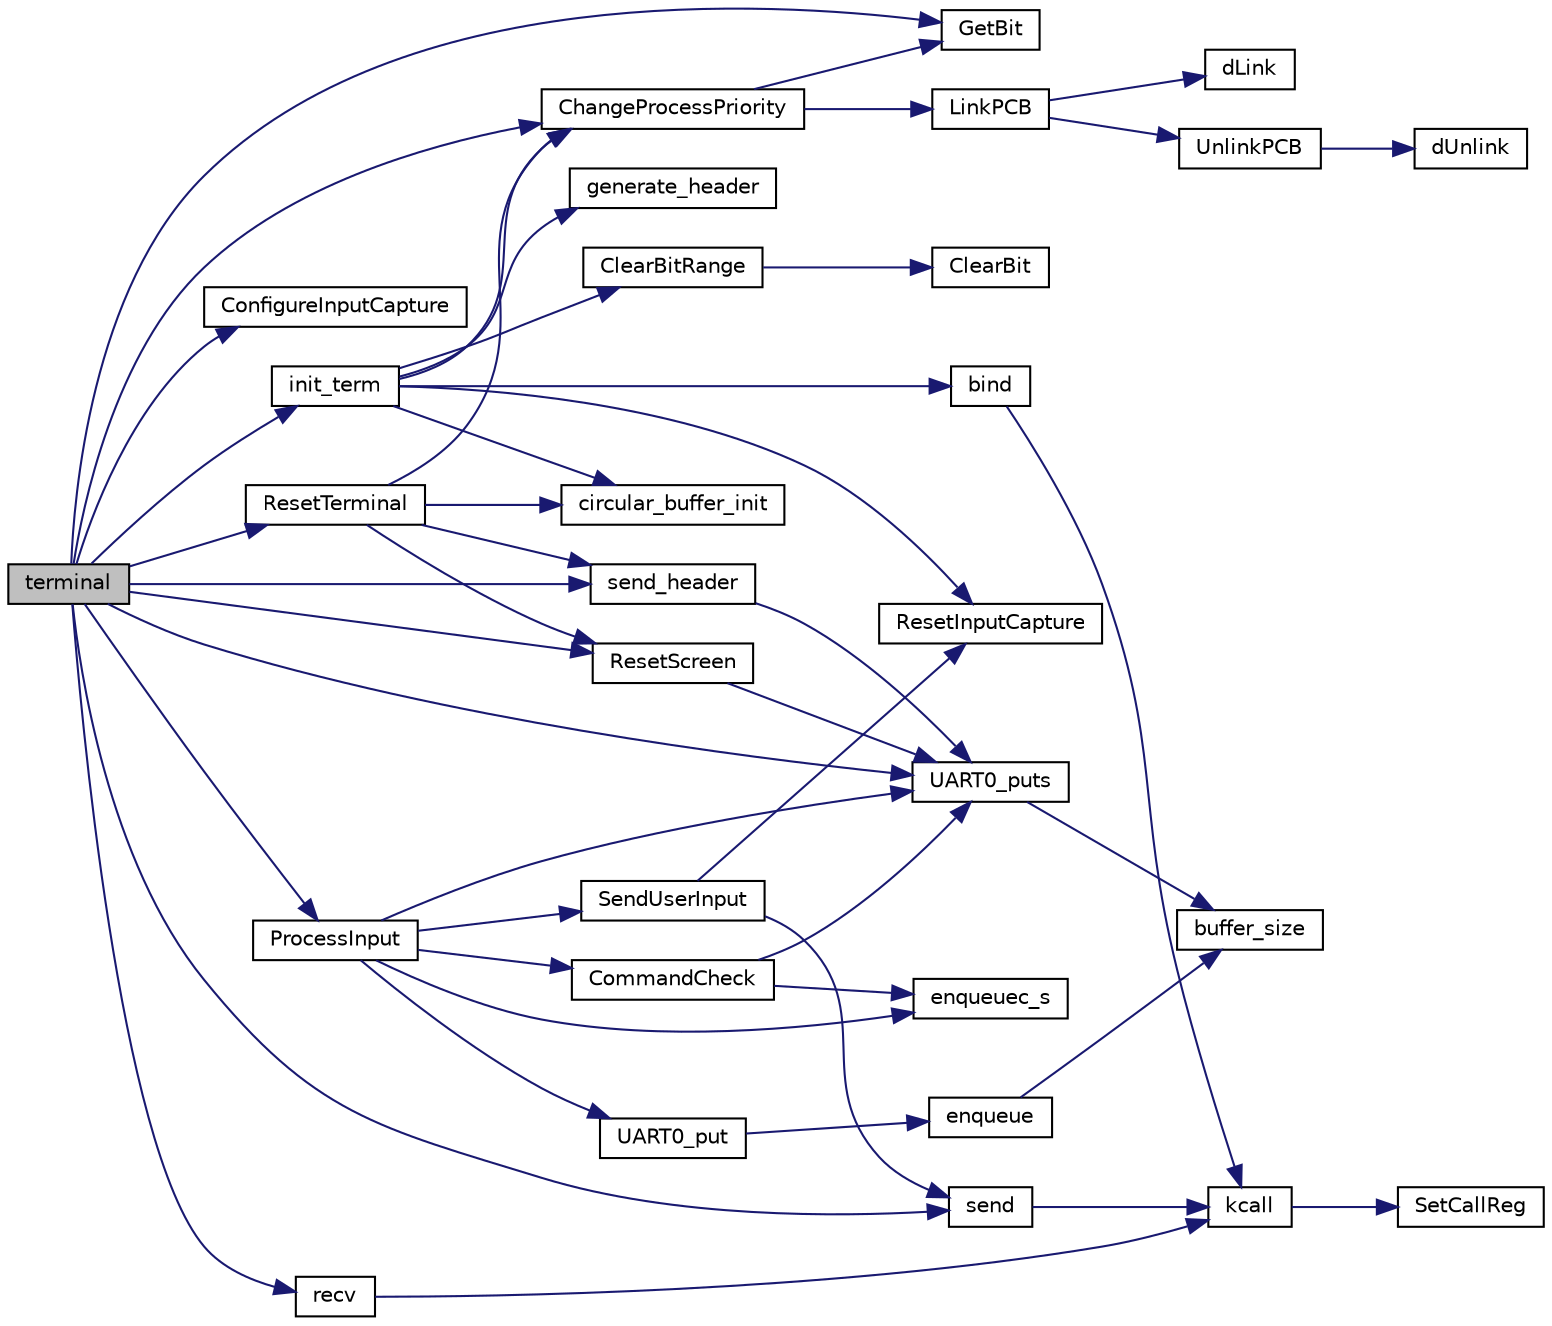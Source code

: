 digraph "terminal"
{
 // LATEX_PDF_SIZE
  edge [fontname="Helvetica",fontsize="10",labelfontname="Helvetica",labelfontsize="10"];
  node [fontname="Helvetica",fontsize="10",shape=record];
  rankdir="LR";
  Node1 [label="terminal",height=0.2,width=0.4,color="black", fillcolor="grey75", style="filled", fontcolor="black",tooltip="Terminal process."];
  Node1 -> Node2 [color="midnightblue",fontsize="10",style="solid"];
  Node2 [label="ChangeProcessPriority",height=0.2,width=0.4,color="black", fillcolor="white", style="filled",URL="$k__processes_8c.html#a3516c38f02e3664cc6db527c4bf33c03",tooltip="Changes the priority of a process."];
  Node2 -> Node3 [color="midnightblue",fontsize="10",style="solid"];
  Node3 [label="GetBit",height=0.2,width=0.4,color="black", fillcolor="white", style="filled",URL="$bitmap_8c.html#aea47b36efa670baedacd8eb1c8cefed9",tooltip="Gets thevalue of a specific bit in a bitmap."];
  Node2 -> Node4 [color="midnightblue",fontsize="10",style="solid"];
  Node4 [label="LinkPCB",height=0.2,width=0.4,color="black", fillcolor="white", style="filled",URL="$k__scheduler_8c.html#a6fa07eff4335f7eca76b95872e445907",tooltip="Links a PCB into a specific priority queue."];
  Node4 -> Node5 [color="midnightblue",fontsize="10",style="solid"];
  Node5 [label="dLink",height=0.2,width=0.4,color="black", fillcolor="white", style="filled",URL="$dlist_8c.html#af800d7b4d997230f7d590c452dcb1ea3",tooltip="Links a node into the back of another."];
  Node4 -> Node6 [color="midnightblue",fontsize="10",style="solid"];
  Node6 [label="UnlinkPCB",height=0.2,width=0.4,color="black", fillcolor="white", style="filled",URL="$k__scheduler_8c.html#a020cd5ae59a5fa38146a31260f17ee30",tooltip="Unlinks PCB from its Process queue."];
  Node6 -> Node7 [color="midnightblue",fontsize="10",style="solid"];
  Node7 [label="dUnlink",height=0.2,width=0.4,color="black", fillcolor="white", style="filled",URL="$dlist_8c.html#a4ac5bcc32a4b91f514e4eeff11361b61",tooltip="Unlinks a node from its current list."];
  Node1 -> Node8 [color="midnightblue",fontsize="10",style="solid"];
  Node8 [label="ConfigureInputCapture",height=0.2,width=0.4,color="black", fillcolor="white", style="filled",URL="$k__terminal_8c.html#a5ce9f04f34a42384329c6b8950731295",tooltip="Configures the terminal's input capture settings based on supplied metadata."];
  Node1 -> Node3 [color="midnightblue",fontsize="10",style="solid"];
  Node1 -> Node9 [color="midnightblue",fontsize="10",style="solid"];
  Node9 [label="init_term",height=0.2,width=0.4,color="black", fillcolor="white", style="filled",URL="$k__terminal_8c.html#a3cbd88ed10b5fb037f3a043d3513cbf3",tooltip="Initializes the terminal settings."];
  Node9 -> Node10 [color="midnightblue",fontsize="10",style="solid"];
  Node10 [label="bind",height=0.2,width=0.4,color="black", fillcolor="white", style="filled",URL="$calls_8c.html#af77c30ce11306b9f5fcd5dbd97db3a56",tooltip="Binds a message box to the running process."];
  Node10 -> Node11 [color="midnightblue",fontsize="10",style="solid"];
  Node11 [label="kcall",height=0.2,width=0.4,color="black", fillcolor="white", style="filled",URL="$calls_8c.html#a84f7c9fb55cbe7f8924be7b30eef3926",tooltip="Sets up the kernel call and gives CPU control to the kernel to service the call."];
  Node11 -> Node12 [color="midnightblue",fontsize="10",style="solid"];
  Node12 [label="SetCallReg",height=0.2,width=0.4,color="black", fillcolor="white", style="filled",URL="$k__cpu_8c.html#a49e8ab7828a8458da2c0a7115ceb5076",tooltip="Sets the designated kernel call register with a pointer to a kernel call structure."];
  Node9 -> Node2 [color="midnightblue",fontsize="10",style="solid"];
  Node9 -> Node13 [color="midnightblue",fontsize="10",style="solid"];
  Node13 [label="circular_buffer_init",height=0.2,width=0.4,color="black", fillcolor="white", style="filled",URL="$cirbuffer_8c.html#ac138af4ee84216ca1619d46ab34ba4b9",tooltip="Initializes a circular buffer structure."];
  Node9 -> Node14 [color="midnightblue",fontsize="10",style="solid"];
  Node14 [label="ClearBitRange",height=0.2,width=0.4,color="black", fillcolor="white", style="filled",URL="$bitmap_8c.html#ac411bcde8500dba1cd5b676d8f02c230",tooltip="Clears a range of bits from start to end."];
  Node14 -> Node15 [color="midnightblue",fontsize="10",style="solid"];
  Node15 [label="ClearBit",height=0.2,width=0.4,color="black", fillcolor="white", style="filled",URL="$bitmap_8c.html#a1450145a97ea1efa0f35f6aaf05dbcd9",tooltip="Clears a specific bit in a bitmap."];
  Node9 -> Node16 [color="midnightblue",fontsize="10",style="solid"];
  Node16 [label="generate_header",height=0.2,width=0.4,color="black", fillcolor="white", style="filled",URL="$k__terminal_8c.html#ad67e330028c5712e9400392a146ff9b6",tooltip="Generates the header text displayed when terminal is running in Command-mode."];
  Node9 -> Node17 [color="midnightblue",fontsize="10",style="solid"];
  Node17 [label="ResetInputCapture",height=0.2,width=0.4,color="black", fillcolor="white", style="filled",URL="$k__terminal_8c.html#a09406fe2c7ef6d8a6ee586f645c27f1f",tooltip="Resets the terminal's input capture settings."];
  Node1 -> Node18 [color="midnightblue",fontsize="10",style="solid"];
  Node18 [label="ProcessInput",height=0.2,width=0.4,color="black", fillcolor="white", style="filled",URL="$k__terminal_8c.html#a64ca3a424dd85aa6cbdd6600f59a3780",tooltip="Processes an input character sent from UART."];
  Node18 -> Node19 [color="midnightblue",fontsize="10",style="solid"];
  Node19 [label="CommandCheck",height=0.2,width=0.4,color="black", fillcolor="white", style="filled",URL="$k__terminal_8c.html#a17d4e3cec6e8979d90f76e0c1c8ed02b",tooltip="Checks terminal's buffer for valid commands and calls their respective handler functions."];
  Node19 -> Node20 [color="midnightblue",fontsize="10",style="solid"];
  Node20 [label="enqueuec_s",height=0.2,width=0.4,color="black", fillcolor="white", style="filled",URL="$cirbuffer_8c.html#a714b70e22e9cbbf8a456f8d745ac2399",tooltip="Safely Queues a char/byte into a circular buffer."];
  Node19 -> Node21 [color="midnightblue",fontsize="10",style="solid"];
  Node21 [label="UART0_puts",height=0.2,width=0.4,color="black", fillcolor="white", style="filled",URL="$uart_8c.html#a2d797721c4a028583e8a104199f9075d",tooltip="Sends char string to UART 0."];
  Node21 -> Node22 [color="midnightblue",fontsize="10",style="solid"];
  Node22 [label="buffer_size",height=0.2,width=0.4,color="black", fillcolor="white", style="filled",URL="$cirbuffer_8c.html#a2f814236dddb19be2d91c62b2f2c90ce",tooltip="Get the size of the buffer/How many characters are currently queued."];
  Node18 -> Node20 [color="midnightblue",fontsize="10",style="solid"];
  Node18 -> Node23 [color="midnightblue",fontsize="10",style="solid"];
  Node23 [label="SendUserInput",height=0.2,width=0.4,color="black", fillcolor="white", style="filled",URL="$k__terminal_8c.html#a1b445477a235c3a0764638e73c8025a8",tooltip="Sends captured input to process that requested it."];
  Node23 -> Node17 [color="midnightblue",fontsize="10",style="solid"];
  Node23 -> Node24 [color="midnightblue",fontsize="10",style="solid"];
  Node24 [label="send",height=0.2,width=0.4,color="black", fillcolor="white", style="filled",URL="$calls_8c.html#a89d7c5e892dc1998d7663efa98d9f487",tooltip="Send a message to a process."];
  Node24 -> Node11 [color="midnightblue",fontsize="10",style="solid"];
  Node18 -> Node25 [color="midnightblue",fontsize="10",style="solid"];
  Node25 [label="UART0_put",height=0.2,width=0.4,color="black", fillcolor="white", style="filled",URL="$uart_8c.html#a60a498bb600eed8421130f6c7e7e19ae",tooltip="Sends byte stream to UART 0."];
  Node25 -> Node26 [color="midnightblue",fontsize="10",style="solid"];
  Node26 [label="enqueue",height=0.2,width=0.4,color="black", fillcolor="white", style="filled",URL="$cirbuffer_8c.html#a83992d4464ed839807002c80786085e6",tooltip="Enqueues a length of bytes into a circular buffer."];
  Node26 -> Node22 [color="midnightblue",fontsize="10",style="solid"];
  Node18 -> Node21 [color="midnightblue",fontsize="10",style="solid"];
  Node1 -> Node27 [color="midnightblue",fontsize="10",style="solid"];
  Node27 [label="recv",height=0.2,width=0.4,color="black", fillcolor="white", style="filled",URL="$calls_8c.html#a19517e048e33085f0511109325b10392",tooltip="Recieves a message from a process."];
  Node27 -> Node11 [color="midnightblue",fontsize="10",style="solid"];
  Node1 -> Node28 [color="midnightblue",fontsize="10",style="solid"];
  Node28 [label="ResetScreen",height=0.2,width=0.4,color="black", fillcolor="white", style="filled",URL="$k__terminal_8c.html#a5f6047bae9bf82be7be019edf176fdba",tooltip="Resets the computer terminal settings and cursor position."];
  Node28 -> Node21 [color="midnightblue",fontsize="10",style="solid"];
  Node1 -> Node29 [color="midnightblue",fontsize="10",style="solid"];
  Node29 [label="ResetTerminal",height=0.2,width=0.4,color="black", fillcolor="white", style="filled",URL="$k__terminal_8c.html#a82fdf1845852f11bd394d7ff4a6be0c4",tooltip="Resets the terminal settings."];
  Node29 -> Node2 [color="midnightblue",fontsize="10",style="solid"];
  Node29 -> Node13 [color="midnightblue",fontsize="10",style="solid"];
  Node29 -> Node28 [color="midnightblue",fontsize="10",style="solid"];
  Node29 -> Node30 [color="midnightblue",fontsize="10",style="solid"];
  Node30 [label="send_header",height=0.2,width=0.4,color="black", fillcolor="white", style="filled",URL="$k__terminal_8c.html#a54c8e2feafb5a3efa9c223ea1d87b2b9",tooltip="Sends the header line to computer terminal."];
  Node30 -> Node21 [color="midnightblue",fontsize="10",style="solid"];
  Node1 -> Node24 [color="midnightblue",fontsize="10",style="solid"];
  Node1 -> Node30 [color="midnightblue",fontsize="10",style="solid"];
  Node1 -> Node21 [color="midnightblue",fontsize="10",style="solid"];
}
